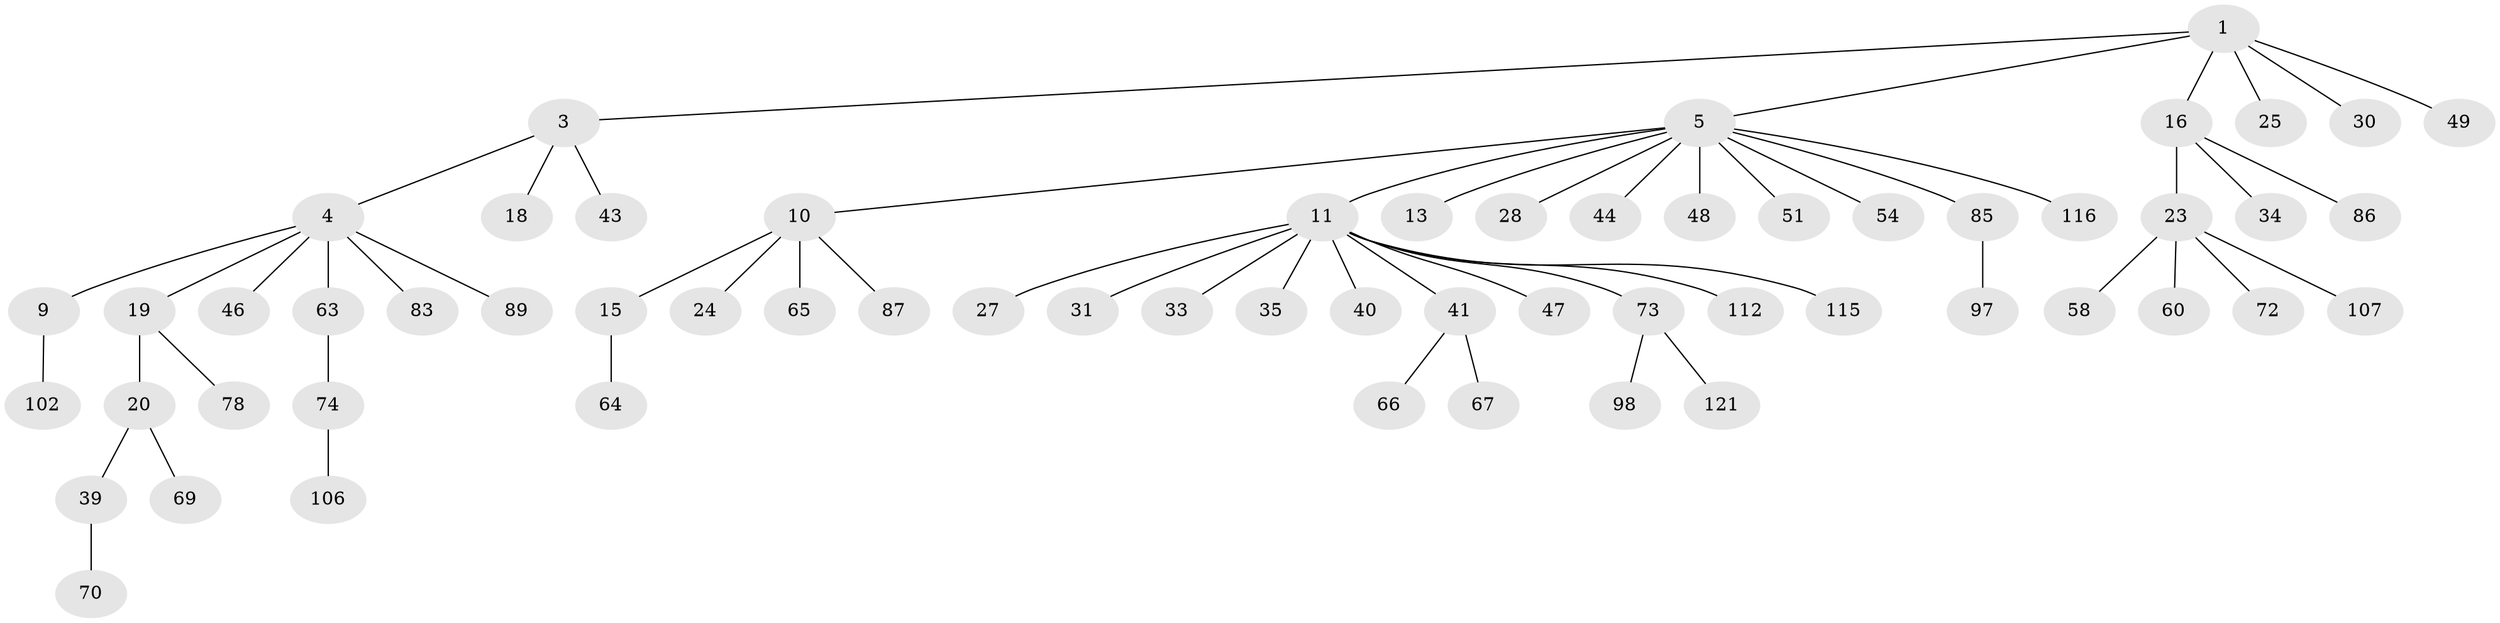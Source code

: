 // original degree distribution, {5: 0.03278688524590164, 4: 0.05737704918032787, 6: 0.00819672131147541, 3: 0.13114754098360656, 7: 0.01639344262295082, 2: 0.2786885245901639, 1: 0.47540983606557374}
// Generated by graph-tools (version 1.1) at 2025/15/03/09/25 04:15:37]
// undirected, 61 vertices, 60 edges
graph export_dot {
graph [start="1"]
  node [color=gray90,style=filled];
  1 [super="+2+88"];
  3;
  4 [super="+38"];
  5 [super="+6+7+61"];
  9;
  10 [super="+14"];
  11 [super="+12+26+21"];
  13 [super="+62"];
  15 [super="+75"];
  16 [super="+109+17+71"];
  18 [super="+82"];
  19 [super="+52"];
  20;
  23 [super="+37"];
  24;
  25 [super="+80"];
  27 [super="+110"];
  28;
  30 [super="+84"];
  31 [super="+50+36"];
  33;
  34 [super="+95"];
  35;
  39;
  40 [super="+77"];
  41 [super="+45"];
  43;
  44 [super="+57"];
  46 [super="+113"];
  47;
  48 [super="+56"];
  49;
  51 [super="+96"];
  54 [super="+99"];
  58 [super="+81"];
  60 [super="+76"];
  63 [super="+111"];
  64;
  65;
  66;
  67 [super="+100"];
  69;
  70;
  72;
  73;
  74;
  78;
  83;
  85;
  86 [super="+93"];
  87;
  89;
  97 [super="+114"];
  98;
  102;
  106;
  107;
  112;
  115;
  116;
  121;
  1 -- 3;
  1 -- 16;
  1 -- 25;
  1 -- 5;
  1 -- 30;
  1 -- 49;
  3 -- 4;
  3 -- 18;
  3 -- 43;
  4 -- 9;
  4 -- 19;
  4 -- 63;
  4 -- 89;
  4 -- 83;
  4 -- 46;
  5 -- 13;
  5 -- 51;
  5 -- 44;
  5 -- 48;
  5 -- 116;
  5 -- 54;
  5 -- 10;
  5 -- 11;
  5 -- 28;
  5 -- 85;
  9 -- 102;
  10 -- 15;
  10 -- 24;
  10 -- 65;
  10 -- 87;
  11 -- 31;
  11 -- 33;
  11 -- 47;
  11 -- 112;
  11 -- 115;
  11 -- 35;
  11 -- 40;
  11 -- 27;
  11 -- 73;
  11 -- 41;
  15 -- 64;
  16 -- 23;
  16 -- 34;
  16 -- 86;
  19 -- 20;
  19 -- 78;
  20 -- 39;
  20 -- 69;
  23 -- 60;
  23 -- 107;
  23 -- 72;
  23 -- 58;
  39 -- 70;
  41 -- 66;
  41 -- 67;
  63 -- 74;
  73 -- 98;
  73 -- 121;
  74 -- 106;
  85 -- 97;
}
